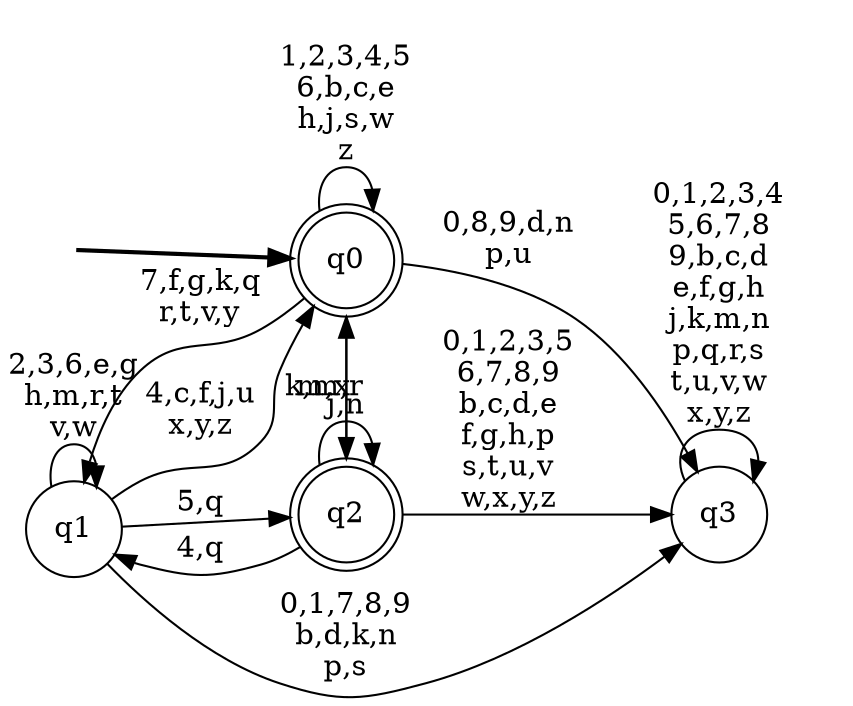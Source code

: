 digraph BlueStar {
__start0 [style = invis, shape = none, label = "", width = 0, height = 0];

rankdir=LR;
size="8,5";

s0 [style="rounded,filled", color="black", fillcolor="white" shape="doublecircle", label="q0"];
s1 [style="filled", color="black", fillcolor="white" shape="circle", label="q1"];
s2 [style="rounded,filled", color="black", fillcolor="white" shape="doublecircle", label="q2"];
s3 [style="filled", color="black", fillcolor="white" shape="circle", label="q3"];
subgraph cluster_main { 
	graph [pad=".75", ranksep="0.15", nodesep="0.15"];
	 style=invis; 
	__start0 -> s0 [penwidth=2];
}
s0 -> s0 [label="1,2,3,4,5\n6,b,c,e\nh,j,s,w\nz"];
s0 -> s1 [label="7,f,g,k,q\nr,t,v,y"];
s0 -> s2 [label="m,x"];
s0 -> s3 [label="0,8,9,d,n\np,u"];
s1 -> s0 [label="4,c,f,j,u\nx,y,z"];
s1 -> s1 [label="2,3,6,e,g\nh,m,r,t\nv,w"];
s1 -> s2 [label="5,q"];
s1 -> s3 [label="0,1,7,8,9\nb,d,k,n\np,s"];
s2 -> s0 [label="k,m,r"];
s2 -> s1 [label="4,q"];
s2 -> s2 [label="j,n"];
s2 -> s3 [label="0,1,2,3,5\n6,7,8,9\nb,c,d,e\nf,g,h,p\ns,t,u,v\nw,x,y,z"];
s3 -> s3 [label="0,1,2,3,4\n5,6,7,8\n9,b,c,d\ne,f,g,h\nj,k,m,n\np,q,r,s\nt,u,v,w\nx,y,z"];

}